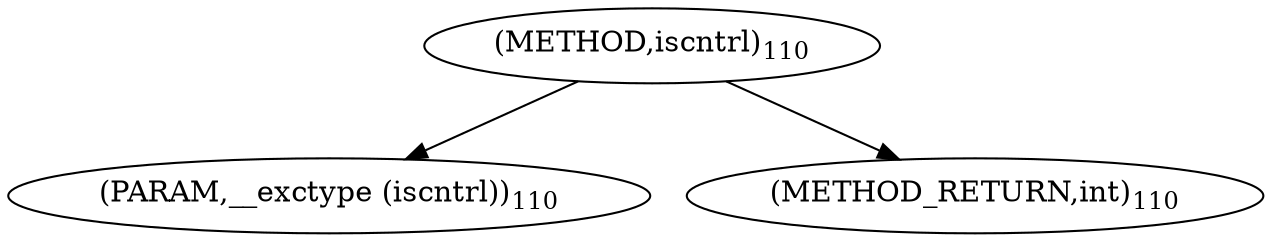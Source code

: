 digraph "iscntrl" {  
"2939" [label = <(METHOD,iscntrl)<SUB>110</SUB>> ]
"2940" [label = <(PARAM,__exctype (iscntrl))<SUB>110</SUB>> ]
"2941" [label = <(METHOD_RETURN,int)<SUB>110</SUB>> ]
  "2939" -> "2940" 
  "2939" -> "2941" 
}
